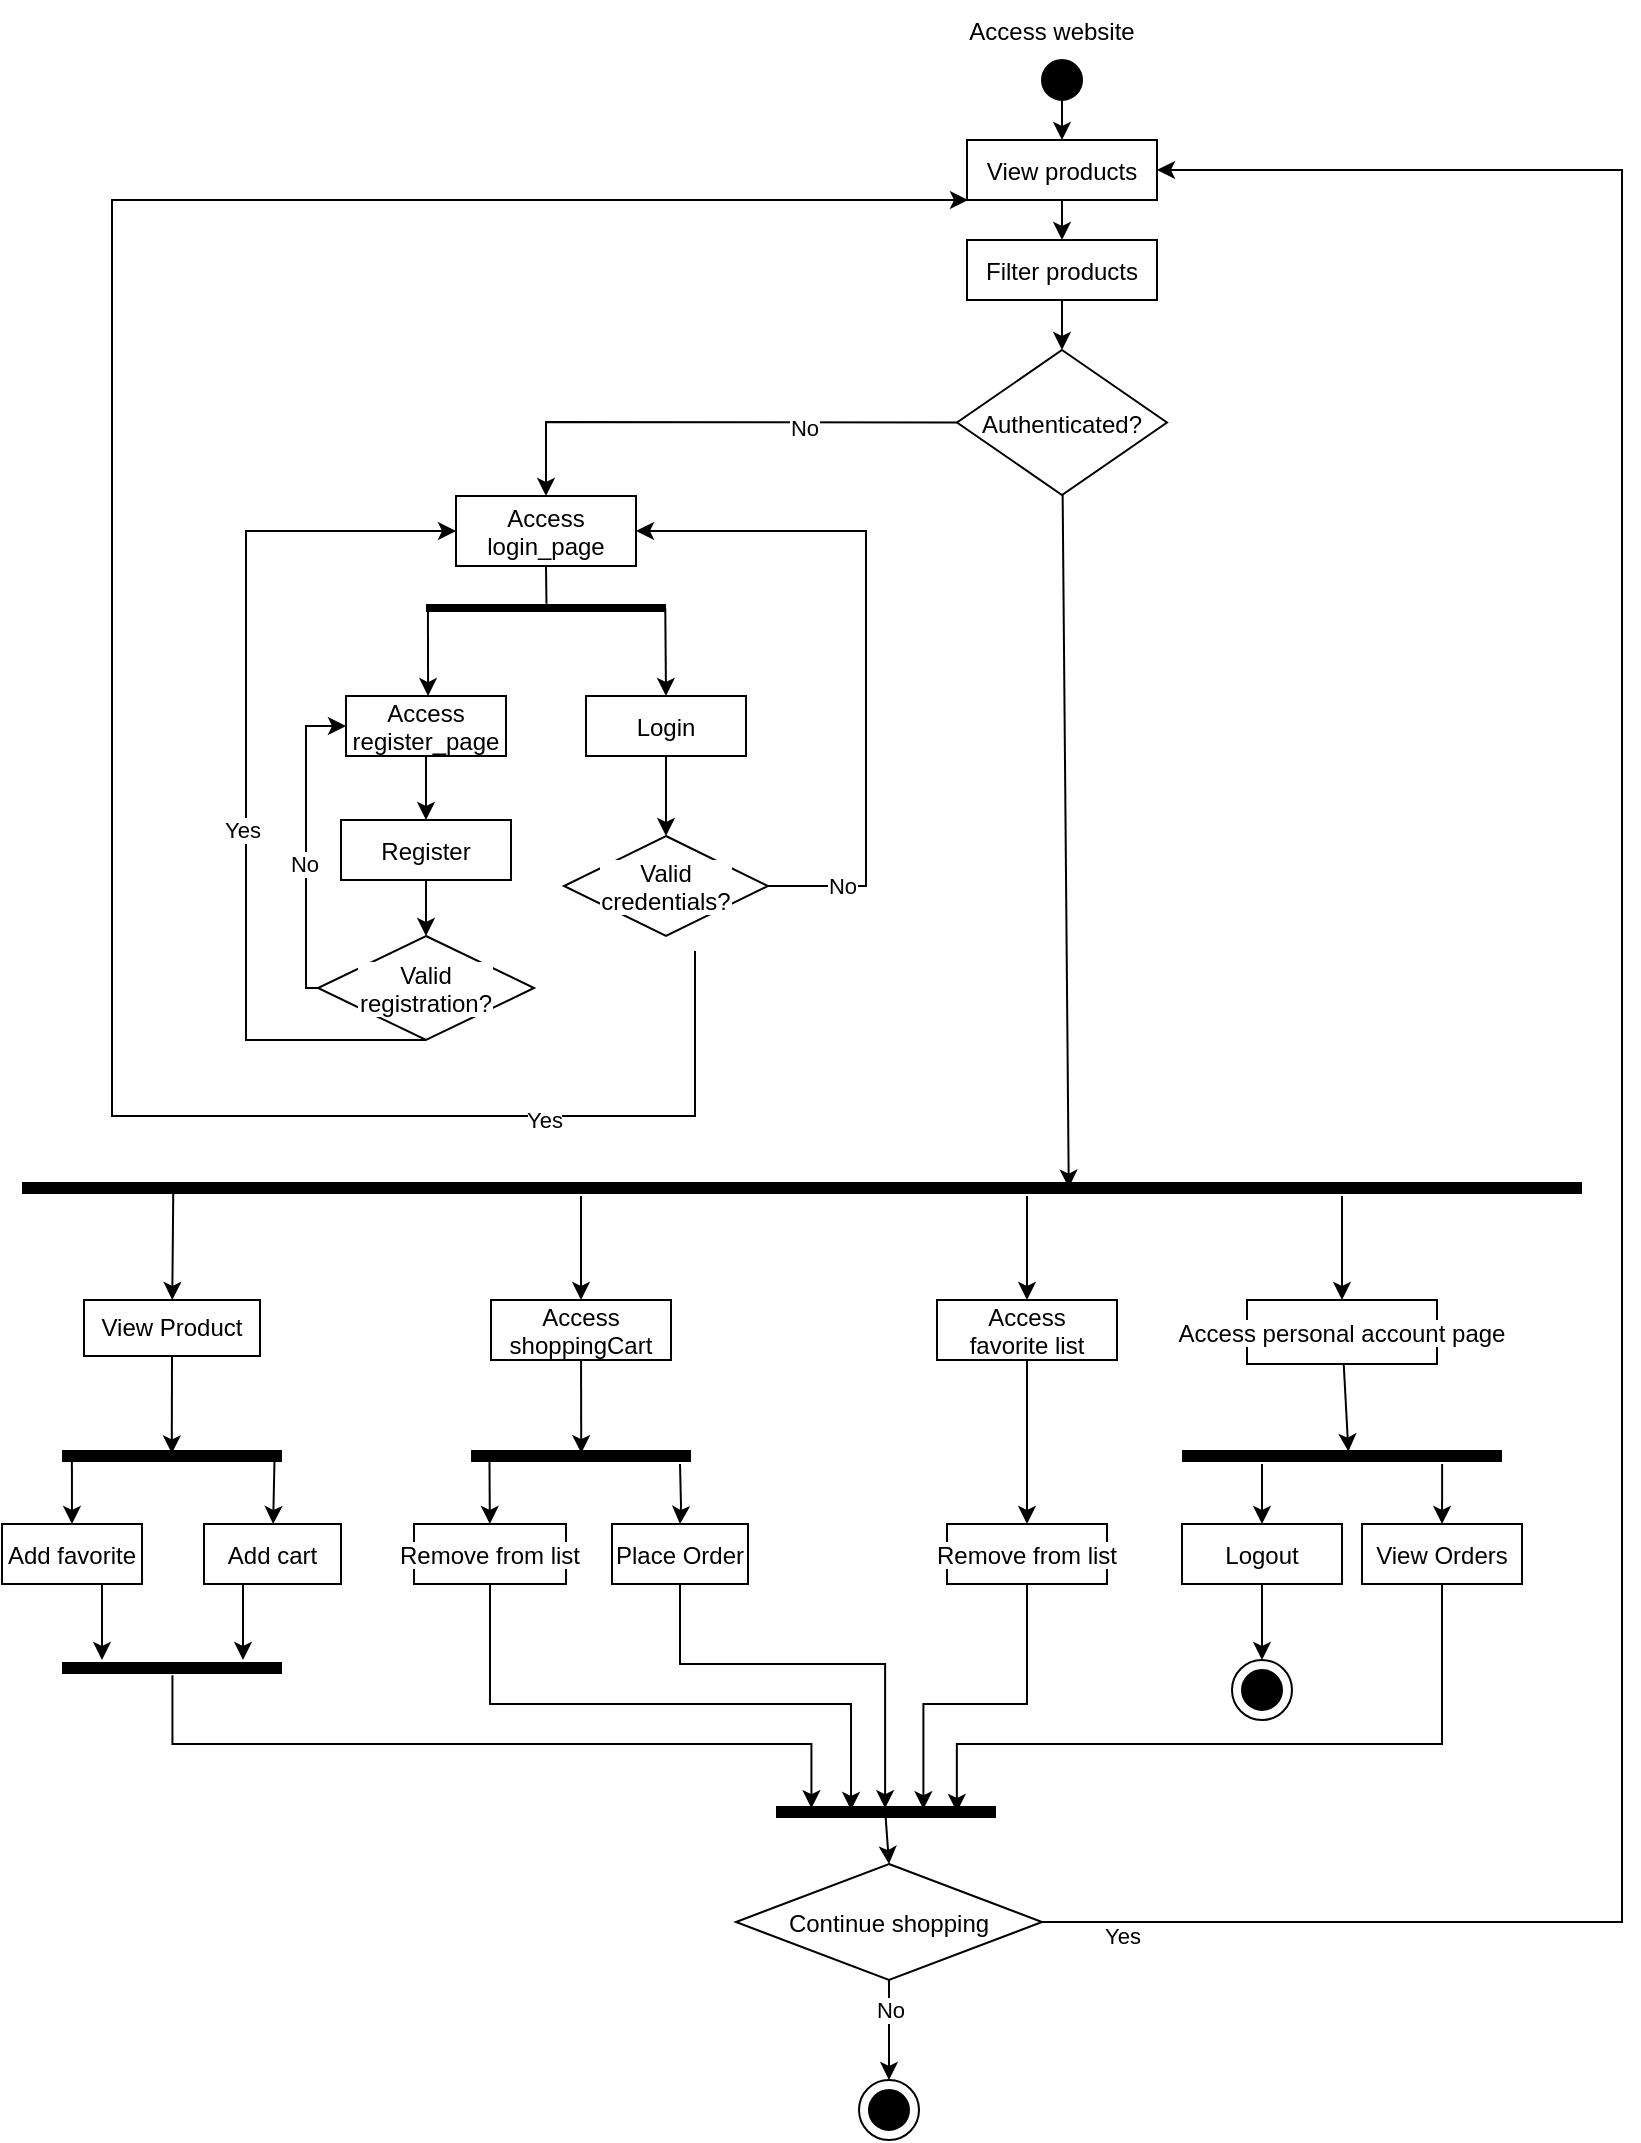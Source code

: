 <mxfile version="20.8.16" type="device"><diagram name="Page-1" id="8Jb1jK2XtyDm1GlKme4J"><mxGraphModel dx="901" dy="534" grid="1" gridSize="10" guides="1" tooltips="1" connect="1" arrows="1" fold="1" page="1" pageScale="1" pageWidth="850" pageHeight="1100" math="0" shadow="0"><root><mxCell id="0"/><mxCell id="1" parent="0"/><mxCell id="2t6oH9smJ5xH0TfcndmP-1" value="" style="ellipse;labelBackgroundColor=default;strokeColor=#000000;fillColor=#000000;verticalAlign=middle;" parent="1" vertex="1"><mxGeometry x="540" y="30" width="20" height="20" as="geometry"/></mxCell><mxCell id="2t6oH9smJ5xH0TfcndmP-2" value="Access website" style="text;strokeColor=none;fillColor=none;align=center;verticalAlign=middle;rounded=0;labelBackgroundColor=default;" parent="1" vertex="1"><mxGeometry x="490" width="110" height="30" as="geometry"/></mxCell><mxCell id="2t6oH9smJ5xH0TfcndmP-3" value="" style="endArrow=classic;rounded=0;exitX=0.5;exitY=1;exitDx=0;exitDy=0;entryX=0.5;entryY=0;entryDx=0;entryDy=0;labelBackgroundColor=default;fontColor=default;verticalAlign=middle;" parent="1" source="2t6oH9smJ5xH0TfcndmP-1" target="2t6oH9smJ5xH0TfcndmP-4" edge="1"><mxGeometry width="50" height="50" relative="1" as="geometry"><mxPoint x="550" y="50" as="sourcePoint"/><mxPoint x="550" y="80" as="targetPoint"/></mxGeometry></mxCell><mxCell id="RLt2zQZC0hXPuKX8v99O-30" value="" style="edgeStyle=none;rounded=0;orthogonalLoop=1;jettySize=auto;labelBackgroundColor=default;fontColor=default;verticalAlign=middle;" parent="1" source="2t6oH9smJ5xH0TfcndmP-4" target="RLt2zQZC0hXPuKX8v99O-28" edge="1"><mxGeometry relative="1" as="geometry"/></mxCell><mxCell id="2t6oH9smJ5xH0TfcndmP-4" value="View products" style="rounded=0;labelBackgroundColor=default;verticalAlign=middle;" parent="1" vertex="1"><mxGeometry x="502.5" y="70" width="95" height="30" as="geometry"/></mxCell><mxCell id="2t6oH9smJ5xH0TfcndmP-12" value="" style="line;strokeWidth=6;fillColor=none;align=left;verticalAlign=middle;spacingTop=-1;spacingLeft=3;spacingRight=3;rotatable=0;labelPosition=right;points=[];portConstraint=eastwest;labelBackgroundColor=default;" parent="1" vertex="1"><mxGeometry x="30" y="590" width="780" height="8" as="geometry"/></mxCell><mxCell id="RLt2zQZC0hXPuKX8v99O-62" value="" style="edgeStyle=elbowEdgeStyle;rounded=0;orthogonalLoop=1;jettySize=auto;labelBackgroundColor=default;fontColor=default;verticalAlign=middle;" parent="1" source="2t6oH9smJ5xH0TfcndmP-12" target="2t6oH9smJ5xH0TfcndmP-18" edge="1"><mxGeometry relative="1" as="geometry"/></mxCell><mxCell id="RLt2zQZC0hXPuKX8v99O-71" value="" style="edgeStyle=orthogonalEdgeStyle;rounded=0;orthogonalLoop=1;jettySize=auto;labelBackgroundColor=default;fontColor=default;verticalAlign=middle;" parent="1" source="2t6oH9smJ5xH0TfcndmP-18" target="RLt2zQZC0hXPuKX8v99O-22" edge="1"><mxGeometry relative="1" as="geometry"/></mxCell><mxCell id="2t6oH9smJ5xH0TfcndmP-18" value="Access&#10;favorite list" style="rounded=0;labelBackgroundColor=default;verticalAlign=middle;" parent="1" vertex="1"><mxGeometry x="487.5" y="650" width="90" height="30" as="geometry"/></mxCell><mxCell id="RLt2zQZC0hXPuKX8v99O-45" value="" style="edgeStyle=none;rounded=0;orthogonalLoop=1;jettySize=auto;entryX=0.501;entryY=0.321;entryDx=0;entryDy=0;entryPerimeter=0;labelBackgroundColor=default;fontColor=default;verticalAlign=middle;" parent="1" source="2t6oH9smJ5xH0TfcndmP-19" target="RLt2zQZC0hXPuKX8v99O-11" edge="1"><mxGeometry relative="1" as="geometry"/></mxCell><mxCell id="RLt2zQZC0hXPuKX8v99O-63" value="" style="edgeStyle=elbowEdgeStyle;rounded=0;orthogonalLoop=1;jettySize=auto;labelBackgroundColor=default;fontColor=default;verticalAlign=middle;" parent="1" source="2t6oH9smJ5xH0TfcndmP-12" target="2t6oH9smJ5xH0TfcndmP-19" edge="1"><mxGeometry relative="1" as="geometry"/></mxCell><mxCell id="2t6oH9smJ5xH0TfcndmP-19" value="Access&#10;shoppingCart" style="rounded=0;labelBackgroundColor=default;verticalAlign=middle;" parent="1" vertex="1"><mxGeometry x="264.5" y="650" width="90" height="30" as="geometry"/></mxCell><mxCell id="RLt2zQZC0hXPuKX8v99O-67" value="" style="edgeStyle=elbowEdgeStyle;rounded=0;orthogonalLoop=1;jettySize=auto;labelBackgroundColor=default;fontColor=default;verticalAlign=middle;" parent="1" source="2t6oH9smJ5xH0TfcndmP-20" target="RLt2zQZC0hXPuKX8v99O-66" edge="1"><mxGeometry relative="1" as="geometry"/></mxCell><mxCell id="xoQfktSOexT0HIES1isg-13" style="edgeStyle=none;rounded=0;orthogonalLoop=1;jettySize=auto;html=1;exitX=0.045;exitY=0.681;exitDx=0;exitDy=0;exitPerimeter=0;" edge="1" parent="1" source="xoQfktSOexT0HIES1isg-11" target="2t6oH9smJ5xH0TfcndmP-20"><mxGeometry relative="1" as="geometry"/></mxCell><mxCell id="2t6oH9smJ5xH0TfcndmP-20" value="Add favorite" style="rounded=0;labelBackgroundColor=default;verticalAlign=middle;" parent="1" vertex="1"><mxGeometry x="20" y="762" width="70" height="30" as="geometry"/></mxCell><mxCell id="RLt2zQZC0hXPuKX8v99O-68" value="" style="edgeStyle=elbowEdgeStyle;rounded=0;orthogonalLoop=1;jettySize=auto;labelBackgroundColor=default;fontColor=default;verticalAlign=middle;" parent="1" source="2t6oH9smJ5xH0TfcndmP-21" target="RLt2zQZC0hXPuKX8v99O-66" edge="1"><mxGeometry relative="1" as="geometry"/></mxCell><mxCell id="xoQfktSOexT0HIES1isg-12" value="" style="rounded=0;orthogonalLoop=1;jettySize=auto;html=1;exitX=0.966;exitY=0.681;exitDx=0;exitDy=0;exitPerimeter=0;" edge="1" parent="1" source="xoQfktSOexT0HIES1isg-11" target="2t6oH9smJ5xH0TfcndmP-21"><mxGeometry relative="1" as="geometry"/></mxCell><mxCell id="2t6oH9smJ5xH0TfcndmP-21" value="Add cart" style="rounded=0;labelBackgroundColor=default;verticalAlign=middle;" parent="1" vertex="1"><mxGeometry x="121" y="762" width="68.5" height="30" as="geometry"/></mxCell><mxCell id="RLt2zQZC0hXPuKX8v99O-44" value="" style="edgeStyle=none;rounded=0;orthogonalLoop=1;jettySize=auto;entryX=0.52;entryY=0.226;entryDx=0;entryDy=0;entryPerimeter=0;labelBackgroundColor=default;fontColor=default;verticalAlign=middle;" parent="1" source="2t6oH9smJ5xH0TfcndmP-25" target="RLt2zQZC0hXPuKX8v99O-24" edge="1"><mxGeometry relative="1" as="geometry"/></mxCell><mxCell id="RLt2zQZC0hXPuKX8v99O-61" value="" style="edgeStyle=elbowEdgeStyle;rounded=0;orthogonalLoop=1;jettySize=auto;labelBackgroundColor=default;fontColor=default;verticalAlign=middle;" parent="1" source="2t6oH9smJ5xH0TfcndmP-12" target="2t6oH9smJ5xH0TfcndmP-25" edge="1"><mxGeometry relative="1" as="geometry"/></mxCell><mxCell id="2t6oH9smJ5xH0TfcndmP-25" value="Access personal account page" style="rounded=0;labelBackgroundColor=default;verticalAlign=middle;" parent="1" vertex="1"><mxGeometry x="642.5" y="650" width="95" height="32" as="geometry"/></mxCell><mxCell id="2t6oH9smJ5xH0TfcndmP-34" value="Access&#10;login_page" style="rounded=0;labelBackgroundColor=default;verticalAlign=middle;" parent="1" vertex="1"><mxGeometry x="247" y="248" width="90" height="35" as="geometry"/></mxCell><mxCell id="2t6oH9smJ5xH0TfcndmP-55" value="" style="endArrow=none;rounded=0;elbow=vertical;entryX=0.5;entryY=1;entryDx=0;entryDy=0;exitX=0.502;exitY=0.24;exitDx=0;exitDy=0;exitPerimeter=0;labelBackgroundColor=default;fontColor=default;verticalAlign=middle;" parent="1" source="2t6oH9smJ5xH0TfcndmP-58" target="2t6oH9smJ5xH0TfcndmP-34" edge="1"><mxGeometry width="50" height="50" relative="1" as="geometry"><mxPoint x="292" y="318" as="sourcePoint"/><mxPoint x="302" y="328" as="targetPoint"/></mxGeometry></mxCell><mxCell id="2t6oH9smJ5xH0TfcndmP-58" value="" style="line;strokeWidth=4;fillColor=none;align=left;verticalAlign=middle;spacingTop=-1;spacingLeft=3;spacingRight=3;rotatable=0;labelPosition=right;points=[];portConstraint=eastwest;labelBackgroundColor=default;" parent="1" vertex="1"><mxGeometry x="232" y="300" width="120" height="8" as="geometry"/></mxCell><mxCell id="2t6oH9smJ5xH0TfcndmP-60" value="" style="endArrow=classic;rounded=0;elbow=vertical;exitX=0.997;exitY=0.53;exitDx=0;exitDy=0;exitPerimeter=0;entryX=0.5;entryY=0;entryDx=0;entryDy=0;labelBackgroundColor=default;fontColor=default;verticalAlign=middle;" parent="1" source="2t6oH9smJ5xH0TfcndmP-58" target="2t6oH9smJ5xH0TfcndmP-62" edge="1"><mxGeometry width="50" height="50" relative="1" as="geometry"><mxPoint x="246" y="342" as="sourcePoint"/><mxPoint x="252" y="348" as="targetPoint"/></mxGeometry></mxCell><mxCell id="2t6oH9smJ5xH0TfcndmP-61" value="" style="endArrow=classic;rounded=0;elbow=vertical;exitX=0.008;exitY=0.506;exitDx=0;exitDy=0;exitPerimeter=0;entryX=0.513;entryY=0.001;entryDx=0;entryDy=0;entryPerimeter=0;labelBackgroundColor=default;fontColor=default;verticalAlign=middle;" parent="1" source="2t6oH9smJ5xH0TfcndmP-58" target="2t6oH9smJ5xH0TfcndmP-63" edge="1"><mxGeometry width="50" height="50" relative="1" as="geometry"><mxPoint x="342" y="348" as="sourcePoint"/><mxPoint x="332" y="348" as="targetPoint"/></mxGeometry></mxCell><mxCell id="2t6oH9smJ5xH0TfcndmP-62" value="Login" style="rounded=0;labelBackgroundColor=default;verticalAlign=middle;" parent="1" vertex="1"><mxGeometry x="312" y="348" width="80" height="30" as="geometry"/></mxCell><mxCell id="2t6oH9smJ5xH0TfcndmP-63" value="Access&#10;register_page" style="rounded=0;labelBackgroundColor=default;verticalAlign=middle;" parent="1" vertex="1"><mxGeometry x="192" y="348" width="80" height="30" as="geometry"/></mxCell><mxCell id="RLt2zQZC0hXPuKX8v99O-32" value="" style="edgeStyle=orthogonalEdgeStyle;rounded=0;orthogonalLoop=1;jettySize=auto;exitX=0.5;exitY=1;exitDx=0;exitDy=0;labelBackgroundColor=default;fontColor=default;verticalAlign=middle;" parent="1" edge="1"><mxGeometry relative="1" as="geometry"><mxPoint x="366.5" y="475.5" as="sourcePoint"/><mxPoint x="503" y="100" as="targetPoint"/><Array as="points"><mxPoint x="367" y="558"/><mxPoint x="75" y="558"/><mxPoint x="75" y="100"/><mxPoint x="503" y="100"/></Array></mxGeometry></mxCell><mxCell id="RLt2zQZC0hXPuKX8v99O-33" value="Yes" style="edgeLabel;html=1;align=center;verticalAlign=middle;resizable=0;points=[];labelBackgroundColor=default;" parent="RLt2zQZC0hXPuKX8v99O-32" vertex="1" connectable="0"><mxGeometry x="0.416" y="-1" relative="1" as="geometry"><mxPoint x="156" y="459" as="offset"/></mxGeometry></mxCell><mxCell id="2t6oH9smJ5xH0TfcndmP-69" value="Valid&#10;credentials?" style="rhombus;labelBackgroundColor=default;verticalAlign=middle;" parent="1" vertex="1"><mxGeometry x="301" y="418" width="102" height="50" as="geometry"/></mxCell><mxCell id="2t6oH9smJ5xH0TfcndmP-70" value="" style="endArrow=classic;rounded=0;elbow=vertical;exitX=0.5;exitY=1;exitDx=0;exitDy=0;entryX=0.5;entryY=0;entryDx=0;entryDy=0;labelBackgroundColor=default;fontColor=default;verticalAlign=middle;" parent="1" source="2t6oH9smJ5xH0TfcndmP-62" target="2t6oH9smJ5xH0TfcndmP-69" edge="1"><mxGeometry width="50" height="50" relative="1" as="geometry"><mxPoint x="82" y="418" as="sourcePoint"/><mxPoint x="132" y="368" as="targetPoint"/></mxGeometry></mxCell><mxCell id="2t6oH9smJ5xH0TfcndmP-73" value="" style="endArrow=classic;rounded=0;exitX=1;exitY=0.5;exitDx=0;exitDy=0;entryX=1;entryY=0.5;entryDx=0;entryDy=0;edgeStyle=elbowEdgeStyle;labelBackgroundColor=default;fontColor=default;verticalAlign=middle;" parent="1" source="2t6oH9smJ5xH0TfcndmP-69" target="2t6oH9smJ5xH0TfcndmP-34" edge="1"><mxGeometry width="50" height="50" relative="1" as="geometry"><mxPoint x="422" y="448" as="sourcePoint"/><mxPoint x="402" y="268" as="targetPoint"/><Array as="points"><mxPoint x="452" y="348"/></Array></mxGeometry></mxCell><mxCell id="2t6oH9smJ5xH0TfcndmP-74" value="No" style="edgeLabel;html=1;align=center;verticalAlign=middle;resizable=0;points=[];labelBackgroundColor=default;" parent="2t6oH9smJ5xH0TfcndmP-73" vertex="1" connectable="0"><mxGeometry x="-0.86" y="-1" relative="1" as="geometry"><mxPoint x="13" y="-1" as="offset"/></mxGeometry></mxCell><mxCell id="2t6oH9smJ5xH0TfcndmP-77" value="Valid&#10;registration?" style="rhombus;labelBackgroundColor=default;verticalAlign=middle;" parent="1" vertex="1"><mxGeometry x="178" y="468" width="108" height="52" as="geometry"/></mxCell><mxCell id="2t6oH9smJ5xH0TfcndmP-78" value="" style="endArrow=classic;rounded=0;exitX=0.5;exitY=1;exitDx=0;exitDy=0;entryX=0;entryY=0.5;entryDx=0;entryDy=0;edgeStyle=elbowEdgeStyle;labelBackgroundColor=default;fontColor=default;verticalAlign=middle;" parent="1" source="2t6oH9smJ5xH0TfcndmP-77" target="2t6oH9smJ5xH0TfcndmP-34" edge="1"><mxGeometry width="50" height="50" relative="1" as="geometry"><mxPoint x="212" y="548" as="sourcePoint"/><mxPoint x="232" y="518" as="targetPoint"/><Array as="points"><mxPoint x="142" y="368"/></Array></mxGeometry></mxCell><mxCell id="2t6oH9smJ5xH0TfcndmP-79" value="Yes" style="edgeLabel;html=1;align=center;verticalAlign=middle;resizable=0;points=[];labelBackgroundColor=default;" parent="2t6oH9smJ5xH0TfcndmP-78" vertex="1" connectable="0"><mxGeometry x="-0.393" y="2" relative="1" as="geometry"><mxPoint y="-59" as="offset"/></mxGeometry></mxCell><mxCell id="2t6oH9smJ5xH0TfcndmP-80" value="" style="endArrow=classic;rounded=0;exitX=0;exitY=0.5;exitDx=0;exitDy=0;entryX=0;entryY=0.5;entryDx=0;entryDy=0;edgeStyle=elbowEdgeStyle;labelBackgroundColor=default;fontColor=default;verticalAlign=middle;" parent="1" source="2t6oH9smJ5xH0TfcndmP-77" target="2t6oH9smJ5xH0TfcndmP-63" edge="1"><mxGeometry width="50" height="50" relative="1" as="geometry"><mxPoint x="122" y="478" as="sourcePoint"/><mxPoint x="172" y="428" as="targetPoint"/><Array as="points"><mxPoint x="172" y="408"/></Array></mxGeometry></mxCell><mxCell id="2t6oH9smJ5xH0TfcndmP-81" value="No" style="edgeLabel;html=1;align=center;verticalAlign=middle;resizable=0;points=[];labelBackgroundColor=default;" parent="2t6oH9smJ5xH0TfcndmP-80" vertex="1" connectable="0"><mxGeometry x="-0.305" y="1" relative="1" as="geometry"><mxPoint y="-14" as="offset"/></mxGeometry></mxCell><mxCell id="2t6oH9smJ5xH0TfcndmP-84" value="" style="endArrow=classic;rounded=0;exitX=0.5;exitY=1;exitDx=0;exitDy=0;entryX=0.5;entryY=0;entryDx=0;entryDy=0;labelBackgroundColor=default;fontColor=default;verticalAlign=middle;" parent="1" source="2t6oH9smJ5xH0TfcndmP-63" target="2t6oH9smJ5xH0TfcndmP-86" edge="1"><mxGeometry width="50" height="50" relative="1" as="geometry"><mxPoint x="272" y="438" as="sourcePoint"/><mxPoint x="232" y="418" as="targetPoint"/></mxGeometry></mxCell><mxCell id="2t6oH9smJ5xH0TfcndmP-86" value="Register" style="rounded=0;labelBackgroundColor=default;verticalAlign=middle;" parent="1" vertex="1"><mxGeometry x="189.5" y="410" width="85" height="30" as="geometry"/></mxCell><mxCell id="2t6oH9smJ5xH0TfcndmP-87" value="" style="endArrow=classic;rounded=0;elbow=vertical;exitX=0.5;exitY=1;exitDx=0;exitDy=0;entryX=0.5;entryY=0;entryDx=0;entryDy=0;labelBackgroundColor=default;fontColor=default;verticalAlign=middle;" parent="1" source="2t6oH9smJ5xH0TfcndmP-86" target="2t6oH9smJ5xH0TfcndmP-77" edge="1"><mxGeometry width="50" height="50" relative="1" as="geometry"><mxPoint x="312" y="658" as="sourcePoint"/><mxPoint x="362" y="608" as="targetPoint"/></mxGeometry></mxCell><mxCell id="RLt2zQZC0hXPuKX8v99O-31" value="" style="edgeStyle=none;rounded=0;orthogonalLoop=1;jettySize=auto;entryX=0.671;entryY=0.475;entryDx=0;entryDy=0;entryPerimeter=0;labelBackgroundColor=default;fontColor=default;verticalAlign=middle;" parent="1" source="mfR7uSEzLlshYsVtk4t2-13" target="2t6oH9smJ5xH0TfcndmP-12" edge="1"><mxGeometry relative="1" as="geometry"/></mxCell><mxCell id="mfR7uSEzLlshYsVtk4t2-13" value="Authenticated?" style="rhombus;labelBackgroundColor=default;verticalAlign=middle;" parent="1" vertex="1"><mxGeometry x="497.5" y="175" width="105" height="72.5" as="geometry"/></mxCell><mxCell id="mfR7uSEzLlshYsVtk4t2-16" value="" style="endArrow=classic;rounded=0;exitX=0;exitY=0.5;exitDx=0;exitDy=0;entryX=0.5;entryY=0;entryDx=0;entryDy=0;edgeStyle=elbowEdgeStyle;elbow=vertical;labelBackgroundColor=default;fontColor=default;verticalAlign=middle;" parent="1" source="mfR7uSEzLlshYsVtk4t2-13" target="2t6oH9smJ5xH0TfcndmP-34" edge="1"><mxGeometry width="50" height="50" relative="1" as="geometry"><mxPoint x="210" y="230" as="sourcePoint"/><mxPoint x="260" y="180" as="targetPoint"/><Array as="points"><mxPoint x="390" y="211"/></Array></mxGeometry></mxCell><mxCell id="mfR7uSEzLlshYsVtk4t2-17" value="No" style="edgeLabel;html=1;align=center;verticalAlign=middle;resizable=0;points=[];labelBackgroundColor=default;" parent="mfR7uSEzLlshYsVtk4t2-16" vertex="1" connectable="0"><mxGeometry x="-0.361" y="3" relative="1" as="geometry"><mxPoint as="offset"/></mxGeometry></mxCell><mxCell id="RLt2zQZC0hXPuKX8v99O-34" value="" style="rounded=0;orthogonalLoop=1;jettySize=auto;exitX=0.084;exitY=0.702;exitDx=0;exitDy=0;exitPerimeter=0;labelBackgroundColor=default;fontColor=default;verticalAlign=middle;" parent="1" source="RLt2zQZC0hXPuKX8v99O-11" target="RLt2zQZC0hXPuKX8v99O-9" edge="1"><mxGeometry relative="1" as="geometry"/></mxCell><mxCell id="RLt2zQZC0hXPuKX8v99O-50" value="" style="edgeStyle=elbowEdgeStyle;rounded=0;orthogonalLoop=1;jettySize=auto;entryX=0.341;entryY=0.37;entryDx=0;entryDy=0;exitX=0.5;exitY=1;exitDx=0;exitDy=0;entryPerimeter=0;elbow=vertical;labelBackgroundColor=default;fontColor=default;verticalAlign=middle;" parent="1" source="RLt2zQZC0hXPuKX8v99O-9" target="RLt2zQZC0hXPuKX8v99O-79" edge="1"><mxGeometry relative="1" as="geometry"><Array as="points"><mxPoint x="370" y="852"/></Array></mxGeometry></mxCell><mxCell id="RLt2zQZC0hXPuKX8v99O-9" value="Remove from list" style="rounded=0;labelBackgroundColor=default;verticalAlign=middle;" parent="1" vertex="1"><mxGeometry x="226" y="762" width="76" height="30" as="geometry"/></mxCell><mxCell id="RLt2zQZC0hXPuKX8v99O-11" value="" style="line;strokeWidth=6;fillColor=none;align=left;verticalAlign=middle;spacingTop=-1;spacingLeft=3;spacingRight=3;rotatable=0;labelPosition=right;points=[];portConstraint=eastwest;labelBackgroundColor=default;" parent="1" vertex="1"><mxGeometry x="254.5" y="724" width="110" height="8" as="geometry"/></mxCell><mxCell id="RLt2zQZC0hXPuKX8v99O-78" value="" style="edgeStyle=orthogonalEdgeStyle;rounded=0;orthogonalLoop=1;jettySize=auto;labelBackgroundColor=default;fontColor=default;verticalAlign=middle;" parent="1" target="RLt2zQZC0hXPuKX8v99O-20" edge="1"><mxGeometry relative="1" as="geometry"><mxPoint x="359" y="732" as="sourcePoint"/></mxGeometry></mxCell><mxCell id="RLt2zQZC0hXPuKX8v99O-20" value="Place Order" style="rounded=0;labelBackgroundColor=default;verticalAlign=middle;" parent="1" vertex="1"><mxGeometry x="325" y="762" width="68" height="30" as="geometry"/></mxCell><mxCell id="RLt2zQZC0hXPuKX8v99O-83" value="" style="edgeStyle=elbowEdgeStyle;rounded=0;orthogonalLoop=1;jettySize=auto;elbow=vertical;entryX=0.67;entryY=0.326;entryDx=0;entryDy=0;entryPerimeter=0;exitX=0.5;exitY=1;exitDx=0;exitDy=0;labelBackgroundColor=default;fontColor=default;verticalAlign=middle;" parent="1" source="RLt2zQZC0hXPuKX8v99O-22" target="RLt2zQZC0hXPuKX8v99O-79" edge="1"><mxGeometry relative="1" as="geometry"><Array as="points"><mxPoint x="510" y="852"/></Array></mxGeometry></mxCell><mxCell id="RLt2zQZC0hXPuKX8v99O-22" value="Remove from list" style="rounded=0;labelBackgroundColor=default;verticalAlign=middle;" parent="1" vertex="1"><mxGeometry x="492.5" y="762" width="80" height="30" as="geometry"/></mxCell><mxCell id="RLt2zQZC0hXPuKX8v99O-24" value="" style="line;strokeWidth=6;fillColor=none;align=left;verticalAlign=middle;spacingTop=-1;spacingLeft=3;spacingRight=3;rotatable=0;labelPosition=right;points=[];portConstraint=eastwest;labelBackgroundColor=default;" parent="1" vertex="1"><mxGeometry x="610" y="724" width="160" height="8" as="geometry"/></mxCell><mxCell id="RLt2zQZC0hXPuKX8v99O-41" value="" style="edgeStyle=none;rounded=0;orthogonalLoop=1;jettySize=auto;exitX=0.25;exitY=1;exitDx=0;exitDy=0;exitPerimeter=0;labelBackgroundColor=default;fontColor=default;verticalAlign=middle;" parent="1" source="RLt2zQZC0hXPuKX8v99O-24" target="RLt2zQZC0hXPuKX8v99O-25" edge="1"><mxGeometry relative="1" as="geometry"/></mxCell><mxCell id="RLt2zQZC0hXPuKX8v99O-55" value="" style="edgeStyle=none;rounded=0;orthogonalLoop=1;jettySize=auto;entryX=0.5;entryY=0;entryDx=0;entryDy=0;labelBackgroundColor=default;fontColor=default;verticalAlign=middle;" parent="1" source="RLt2zQZC0hXPuKX8v99O-25" target="9XP3Q-oX5vp-QENZAqV--4" edge="1"><mxGeometry relative="1" as="geometry"><mxPoint x="690" y="822" as="targetPoint"/></mxGeometry></mxCell><mxCell id="RLt2zQZC0hXPuKX8v99O-25" value="Logout" style="rounded=0;labelBackgroundColor=default;verticalAlign=middle;" parent="1" vertex="1"><mxGeometry x="610" y="762" width="80" height="30" as="geometry"/></mxCell><mxCell id="RLt2zQZC0hXPuKX8v99O-42" value="" style="edgeStyle=none;rounded=0;orthogonalLoop=1;jettySize=auto;exitX=0.813;exitY=1;exitDx=0;exitDy=0;exitPerimeter=0;labelBackgroundColor=default;fontColor=default;verticalAlign=middle;" parent="1" source="RLt2zQZC0hXPuKX8v99O-24" target="RLt2zQZC0hXPuKX8v99O-26" edge="1"><mxGeometry relative="1" as="geometry"/></mxCell><mxCell id="RLt2zQZC0hXPuKX8v99O-56" value="" style="edgeStyle=elbowEdgeStyle;rounded=0;orthogonalLoop=1;jettySize=auto;entryX=0.822;entryY=0.5;entryDx=0;entryDy=0;exitX=0.5;exitY=1;exitDx=0;exitDy=0;entryPerimeter=0;elbow=vertical;labelBackgroundColor=default;fontColor=default;verticalAlign=middle;" parent="1" source="RLt2zQZC0hXPuKX8v99O-26" target="RLt2zQZC0hXPuKX8v99O-79" edge="1"><mxGeometry relative="1" as="geometry"><mxPoint x="781.3" y="844.664" as="targetPoint"/><Array as="points"><mxPoint x="640" y="872"/></Array></mxGeometry></mxCell><mxCell id="RLt2zQZC0hXPuKX8v99O-26" value="View Orders" style="rounded=0;labelBackgroundColor=default;verticalAlign=middle;" parent="1" vertex="1"><mxGeometry x="700" y="762" width="80" height="30" as="geometry"/></mxCell><mxCell id="RLt2zQZC0hXPuKX8v99O-29" value="" style="edgeStyle=none;rounded=0;orthogonalLoop=1;jettySize=auto;labelBackgroundColor=default;fontColor=default;verticalAlign=middle;" parent="1" source="RLt2zQZC0hXPuKX8v99O-28" target="mfR7uSEzLlshYsVtk4t2-13" edge="1"><mxGeometry relative="1" as="geometry"/></mxCell><mxCell id="RLt2zQZC0hXPuKX8v99O-28" value="Filter products" style="rounded=0;labelBackgroundColor=default;verticalAlign=middle;" parent="1" vertex="1"><mxGeometry x="502.5" y="120" width="95" height="30" as="geometry"/></mxCell><mxCell id="RLt2zQZC0hXPuKX8v99O-69" value="" style="edgeStyle=elbowEdgeStyle;rounded=0;orthogonalLoop=1;jettySize=auto;exitX=0.502;exitY=0.956;exitDx=0;exitDy=0;exitPerimeter=0;entryX=0.161;entryY=0.265;entryDx=0;entryDy=0;entryPerimeter=0;elbow=vertical;labelBackgroundColor=default;fontColor=default;verticalAlign=middle;" parent="1" source="RLt2zQZC0hXPuKX8v99O-66" target="RLt2zQZC0hXPuKX8v99O-79" edge="1"><mxGeometry relative="1" as="geometry"><mxPoint y="362" as="targetPoint"/><Array as="points"><mxPoint x="340" y="872"/><mxPoint x="270" y="832"/></Array></mxGeometry></mxCell><mxCell id="RLt2zQZC0hXPuKX8v99O-66" value="" style="line;strokeWidth=6;fillColor=none;align=left;verticalAlign=middle;spacingTop=-1;spacingLeft=3;spacingRight=3;rotatable=0;labelPosition=right;points=[];portConstraint=eastwest;labelBackgroundColor=default;" parent="1" vertex="1"><mxGeometry x="50" y="830" width="110" height="8" as="geometry"/></mxCell><mxCell id="RLt2zQZC0hXPuKX8v99O-76" value="" style="edgeStyle=orthogonalEdgeStyle;rounded=0;orthogonalLoop=1;jettySize=auto;entryX=0.5;entryY=0;entryDx=0;entryDy=0;labelBackgroundColor=default;fontColor=default;verticalAlign=middle;" parent="1" source="RLt2zQZC0hXPuKX8v99O-72" target="9XP3Q-oX5vp-QENZAqV--2" edge="1"><mxGeometry relative="1" as="geometry"><mxPoint x="462" y="1032" as="targetPoint"/></mxGeometry></mxCell><mxCell id="RLt2zQZC0hXPuKX8v99O-77" value="No" style="edgeLabel;html=1;align=center;verticalAlign=middle;resizable=0;points=[];labelBackgroundColor=default;" parent="RLt2zQZC0hXPuKX8v99O-76" vertex="1" connectable="0"><mxGeometry x="-0.413" relative="1" as="geometry"><mxPoint as="offset"/></mxGeometry></mxCell><mxCell id="RLt2zQZC0hXPuKX8v99O-81" value="" style="rounded=0;orthogonalLoop=1;jettySize=auto;exitX=0.498;exitY=0.738;exitDx=0;exitDy=0;exitPerimeter=0;entryX=0.5;entryY=0;entryDx=0;entryDy=0;labelBackgroundColor=default;fontColor=default;verticalAlign=middle;" parent="1" source="RLt2zQZC0hXPuKX8v99O-79" target="RLt2zQZC0hXPuKX8v99O-72" edge="1"><mxGeometry relative="1" as="geometry"/></mxCell><mxCell id="xoQfktSOexT0HIES1isg-4" style="edgeStyle=orthogonalEdgeStyle;rounded=0;orthogonalLoop=1;jettySize=auto;html=1;entryX=1;entryY=0.5;entryDx=0;entryDy=0;exitX=1;exitY=0.5;exitDx=0;exitDy=0;" edge="1" parent="1" source="RLt2zQZC0hXPuKX8v99O-72" target="2t6oH9smJ5xH0TfcndmP-4"><mxGeometry relative="1" as="geometry"><Array as="points"><mxPoint x="830" y="961"/><mxPoint x="830" y="85"/></Array></mxGeometry></mxCell><mxCell id="xoQfktSOexT0HIES1isg-5" value="Yes" style="edgeLabel;html=1;align=center;verticalAlign=middle;resizable=0;points=[];" vertex="1" connectable="0" parent="xoQfktSOexT0HIES1isg-4"><mxGeometry x="-0.943" y="-7" relative="1" as="geometry"><mxPoint as="offset"/></mxGeometry></mxCell><mxCell id="RLt2zQZC0hXPuKX8v99O-72" value="Continue shopping" style="rhombus;labelBackgroundColor=default;verticalAlign=middle;" parent="1" vertex="1"><mxGeometry x="387" y="932" width="153" height="58" as="geometry"/></mxCell><mxCell id="RLt2zQZC0hXPuKX8v99O-79" value="" style="line;strokeWidth=6;fillColor=none;align=left;verticalAlign=middle;spacingTop=-1;spacingLeft=3;spacingRight=3;rotatable=0;labelPosition=right;points=[];portConstraint=eastwest;labelBackgroundColor=default;" parent="1" vertex="1"><mxGeometry x="407" y="902" width="110" height="8" as="geometry"/></mxCell><mxCell id="RLt2zQZC0hXPuKX8v99O-82" value="" style="endArrow=classic;rounded=0;exitX=0.5;exitY=1;exitDx=0;exitDy=0;entryX=0.496;entryY=0.265;entryDx=0;entryDy=0;entryPerimeter=0;edgeStyle=elbowEdgeStyle;elbow=vertical;labelBackgroundColor=default;fontColor=default;verticalAlign=middle;" parent="1" source="RLt2zQZC0hXPuKX8v99O-20" target="RLt2zQZC0hXPuKX8v99O-79" edge="1"><mxGeometry width="50" height="50" relative="1" as="geometry"><mxPoint x="430" y="782" as="sourcePoint"/><mxPoint x="480" y="732" as="targetPoint"/><Array as="points"><mxPoint x="390" y="832"/><mxPoint x="410" y="812"/></Array></mxGeometry></mxCell><mxCell id="9XP3Q-oX5vp-QENZAqV--2" value="" style="ellipse;whiteSpace=wrap;html=1;aspect=fixed;fillColor=#FFFFFF;" parent="1" vertex="1"><mxGeometry x="448.5" y="1040" width="30" height="30" as="geometry"/></mxCell><mxCell id="9XP3Q-oX5vp-QENZAqV--3" value="" style="ellipse;whiteSpace=wrap;html=1;aspect=fixed;fillColor=#000000;" parent="1" vertex="1"><mxGeometry x="453.5" y="1045" width="20" height="20" as="geometry"/></mxCell><mxCell id="9XP3Q-oX5vp-QENZAqV--4" value="" style="ellipse;whiteSpace=wrap;html=1;aspect=fixed;fillColor=#FFFFFF;" parent="1" vertex="1"><mxGeometry x="635" y="830" width="30" height="30" as="geometry"/></mxCell><mxCell id="9XP3Q-oX5vp-QENZAqV--5" value="" style="ellipse;whiteSpace=wrap;html=1;aspect=fixed;fillColor=#000000;" parent="1" vertex="1"><mxGeometry x="640" y="835" width="20" height="20" as="geometry"/></mxCell><mxCell id="xoQfktSOexT0HIES1isg-3" style="rounded=0;orthogonalLoop=1;jettySize=auto;html=1;exitX=0.097;exitY=0.333;exitDx=0;exitDy=0;exitPerimeter=0;" edge="1" parent="1" source="2t6oH9smJ5xH0TfcndmP-12" target="xoQfktSOexT0HIES1isg-1"><mxGeometry relative="1" as="geometry"/></mxCell><mxCell id="xoQfktSOexT0HIES1isg-1" value="View Product" style="rounded=0;whiteSpace=wrap;html=1;" vertex="1" parent="1"><mxGeometry x="61" y="650" width="88" height="28" as="geometry"/></mxCell><mxCell id="xoQfktSOexT0HIES1isg-8" value="" style="endArrow=classic;html=1;rounded=0;exitX=0.5;exitY=1;exitDx=0;exitDy=0;entryX=0.499;entryY=0.337;entryDx=0;entryDy=0;entryPerimeter=0;" edge="1" parent="1" source="xoQfktSOexT0HIES1isg-1" target="xoQfktSOexT0HIES1isg-11"><mxGeometry width="50" height="50" relative="1" as="geometry"><mxPoint x="180" y="740" as="sourcePoint"/><mxPoint x="105" y="670" as="targetPoint"/></mxGeometry></mxCell><mxCell id="xoQfktSOexT0HIES1isg-11" value="" style="line;strokeWidth=6;fillColor=none;align=left;verticalAlign=middle;spacingTop=-1;spacingLeft=3;spacingRight=3;rotatable=0;labelPosition=right;points=[];portConstraint=eastwest;labelBackgroundColor=default;" vertex="1" parent="1"><mxGeometry x="50" y="724" width="110" height="8" as="geometry"/></mxCell></root></mxGraphModel></diagram></mxfile>